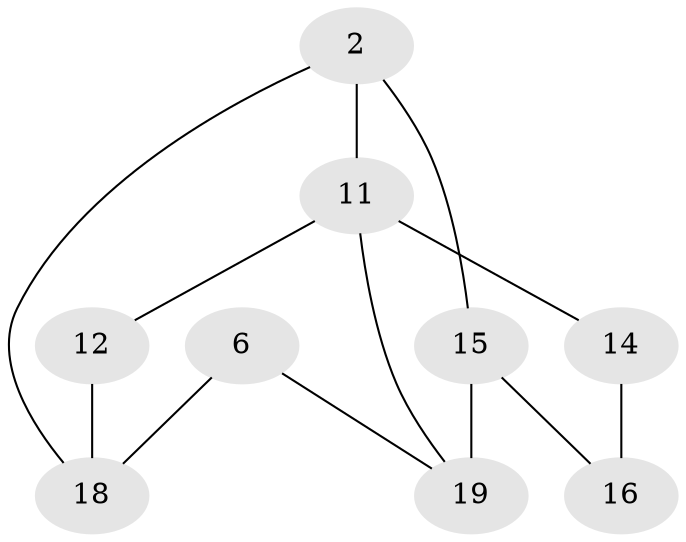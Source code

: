 // original degree distribution, {2: 0.3793103448275862, 7: 0.017241379310344827, 1: 0.1724137931034483, 0: 0.15517241379310345, 3: 0.1724137931034483, 4: 0.06896551724137931, 6: 0.017241379310344827, 5: 0.017241379310344827}
// Generated by graph-tools (version 1.1) at 2025/35/03/04/25 23:35:49]
// undirected, 9 vertices, 12 edges
graph export_dot {
  node [color=gray90,style=filled];
  2;
  6;
  11;
  12;
  14;
  15;
  16;
  18;
  19;
  2 -- 11 [weight=1.0];
  2 -- 15 [weight=1.0];
  2 -- 18 [weight=1.0];
  6 -- 18 [weight=1.0];
  6 -- 19 [weight=1.0];
  11 -- 12 [weight=1.0];
  11 -- 14 [weight=1.0];
  11 -- 19 [weight=1.0];
  12 -- 18 [weight=1.0];
  14 -- 16 [weight=1.0];
  15 -- 16 [weight=3.0];
  15 -- 19 [weight=5.0];
}
